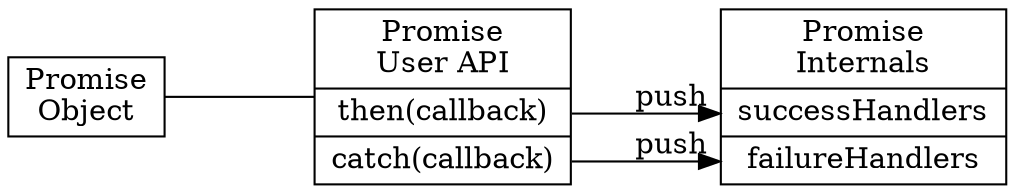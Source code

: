 digraph promiseUser {

  // ###########################################################################
  // graph [rankdir=LR];
  graph [layout=circo];
  node  [shape="record"];
  edge  [label=""];

  promiseA [label="Promise\nObject"];
  api [label="{Promise\nUser API|<f1>then(callback)|<f2>catch(callback)}"];
  handlers [label="{Promise\nInternals|<f1>successHandlers|<f2>failureHandlers}"];

  promiseA -> api [dir=none];
  api:f1 -> handlers:f1 [label="push"];
  api:f2 -> handlers:f2 [label="push"];
}

